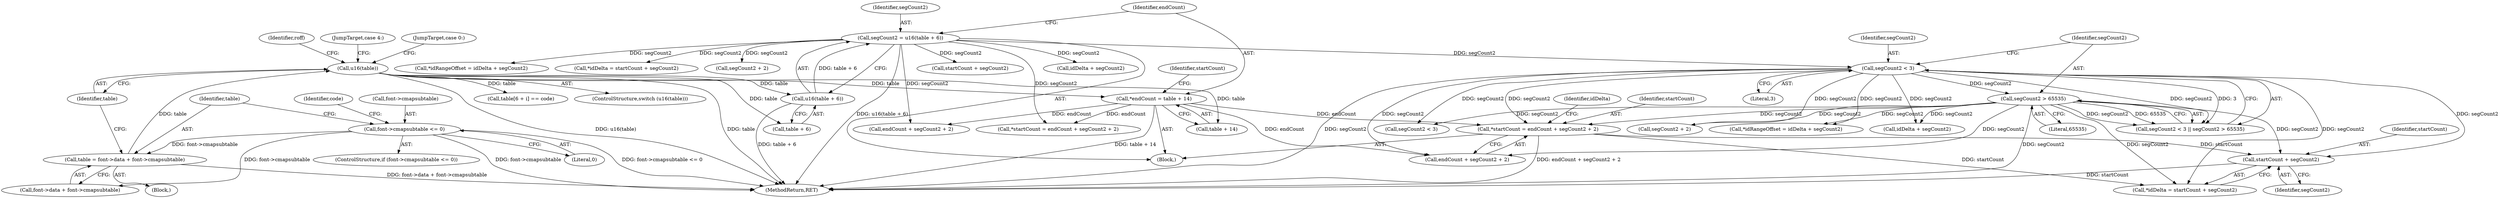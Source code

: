 digraph "0_ghostscript_961b10cdd71403072fb99401a45f3bef6ce53626@pointer" {
"1000587" [label="(Call,startCount + segCount2)"];
"1000577" [label="(Call,*startCount = endCount + segCount2 + 2)"];
"1000540" [label="(Call,*endCount = table + 14)"];
"1000482" [label="(Call,u16(table))"];
"1000472" [label="(Call,table = font->data + font->cmapsubtable)"];
"1000465" [label="(Call,font->cmapsubtable <= 0)"];
"1000568" [label="(Call,segCount2 < 3)"];
"1000533" [label="(Call,segCount2 = u16(table + 6))"];
"1000535" [label="(Call,u16(table + 6))"];
"1000571" [label="(Call,segCount2 > 65535)"];
"1000556" [label="(Call,startCount + segCount2)"];
"1000547" [label="(Identifier,startCount)"];
"1000591" [label="(Call,*idRangeOffset = idDelta + segCount2)"];
"1000536" [label="(Call,table + 6)"];
"1000587" [label="(Call,startCount + segCount2)"];
"1000570" [label="(Literal,3)"];
"1000540" [label="(Call,*endCount = table + 14)"];
"1000548" [label="(Call,endCount + segCount2 + 2)"];
"1000577" [label="(Call,*startCount = endCount + segCount2 + 2)"];
"1000586" [label="(Identifier,idDelta)"];
"1000541" [label="(Identifier,endCount)"];
"1000534" [label="(Identifier,segCount2)"];
"1000466" [label="(Call,font->cmapsubtable)"];
"1000878" [label="(MethodReturn,RET)"];
"1000469" [label="(Literal,0)"];
"1000562" [label="(Call,idDelta + segCount2)"];
"1000530" [label="(JumpTarget,case 4:)"];
"1000542" [label="(Call,table + 14)"];
"1000589" [label="(Identifier,segCount2)"];
"1000569" [label="(Identifier,segCount2)"];
"1000471" [label="(Identifier,code)"];
"1000483" [label="(Identifier,table)"];
"1000568" [label="(Call,segCount2 < 3)"];
"1000465" [label="(Call,font->cmapsubtable <= 0)"];
"1000474" [label="(Call,font->data + font->cmapsubtable)"];
"1000560" [label="(Call,*idRangeOffset = idDelta + segCount2)"];
"1000585" [label="(Call,*idDelta = startCount + segCount2)"];
"1000554" [label="(Call,*idDelta = startCount + segCount2)"];
"1000519" [label="(Call,table[6 + i] == code)"];
"1000572" [label="(Identifier,segCount2)"];
"1000473" [label="(Identifier,table)"];
"1000485" [label="(JumpTarget,case 0:)"];
"1000571" [label="(Call,segCount2 > 65535)"];
"1000535" [label="(Call,u16(table + 6))"];
"1000578" [label="(Identifier,startCount)"];
"1000472" [label="(Call,table = font->data + font->cmapsubtable)"];
"1000567" [label="(Call,segCount2 < 3 || segCount2 > 65535)"];
"1000533" [label="(Call,segCount2 = u16(table + 6))"];
"1000464" [label="(ControlStructure,if (font->cmapsubtable <= 0))"];
"1000667" [label="(Identifier,roff)"];
"1000593" [label="(Call,idDelta + segCount2)"];
"1000600" [label="(Call,segCount2 < 3)"];
"1000550" [label="(Call,segCount2 + 2)"];
"1000573" [label="(Literal,65535)"];
"1000531" [label="(Block,)"];
"1000588" [label="(Identifier,startCount)"];
"1000546" [label="(Call,*startCount = endCount + segCount2 + 2)"];
"1000481" [label="(ControlStructure,switch (u16(table)))"];
"1000482" [label="(Call,u16(table))"];
"1000579" [label="(Call,endCount + segCount2 + 2)"];
"1000462" [label="(Block,)"];
"1000581" [label="(Call,segCount2 + 2)"];
"1000587" -> "1000585"  [label="AST: "];
"1000587" -> "1000589"  [label="CFG: "];
"1000588" -> "1000587"  [label="AST: "];
"1000589" -> "1000587"  [label="AST: "];
"1000585" -> "1000587"  [label="CFG: "];
"1000587" -> "1000878"  [label="DDG: startCount"];
"1000577" -> "1000587"  [label="DDG: startCount"];
"1000568" -> "1000587"  [label="DDG: segCount2"];
"1000571" -> "1000587"  [label="DDG: segCount2"];
"1000577" -> "1000531"  [label="AST: "];
"1000577" -> "1000579"  [label="CFG: "];
"1000578" -> "1000577"  [label="AST: "];
"1000579" -> "1000577"  [label="AST: "];
"1000586" -> "1000577"  [label="CFG: "];
"1000577" -> "1000878"  [label="DDG: endCount + segCount2 + 2"];
"1000540" -> "1000577"  [label="DDG: endCount"];
"1000568" -> "1000577"  [label="DDG: segCount2"];
"1000571" -> "1000577"  [label="DDG: segCount2"];
"1000577" -> "1000585"  [label="DDG: startCount"];
"1000540" -> "1000531"  [label="AST: "];
"1000540" -> "1000542"  [label="CFG: "];
"1000541" -> "1000540"  [label="AST: "];
"1000542" -> "1000540"  [label="AST: "];
"1000547" -> "1000540"  [label="CFG: "];
"1000540" -> "1000878"  [label="DDG: table + 14"];
"1000482" -> "1000540"  [label="DDG: table"];
"1000540" -> "1000546"  [label="DDG: endCount"];
"1000540" -> "1000548"  [label="DDG: endCount"];
"1000540" -> "1000579"  [label="DDG: endCount"];
"1000482" -> "1000481"  [label="AST: "];
"1000482" -> "1000483"  [label="CFG: "];
"1000483" -> "1000482"  [label="AST: "];
"1000485" -> "1000482"  [label="CFG: "];
"1000530" -> "1000482"  [label="CFG: "];
"1000667" -> "1000482"  [label="CFG: "];
"1000482" -> "1000878"  [label="DDG: table"];
"1000482" -> "1000878"  [label="DDG: u16(table)"];
"1000472" -> "1000482"  [label="DDG: table"];
"1000482" -> "1000519"  [label="DDG: table"];
"1000482" -> "1000535"  [label="DDG: table"];
"1000482" -> "1000536"  [label="DDG: table"];
"1000482" -> "1000542"  [label="DDG: table"];
"1000472" -> "1000462"  [label="AST: "];
"1000472" -> "1000474"  [label="CFG: "];
"1000473" -> "1000472"  [label="AST: "];
"1000474" -> "1000472"  [label="AST: "];
"1000483" -> "1000472"  [label="CFG: "];
"1000472" -> "1000878"  [label="DDG: font->data + font->cmapsubtable"];
"1000465" -> "1000472"  [label="DDG: font->cmapsubtable"];
"1000465" -> "1000464"  [label="AST: "];
"1000465" -> "1000469"  [label="CFG: "];
"1000466" -> "1000465"  [label="AST: "];
"1000469" -> "1000465"  [label="AST: "];
"1000471" -> "1000465"  [label="CFG: "];
"1000473" -> "1000465"  [label="CFG: "];
"1000465" -> "1000878"  [label="DDG: font->cmapsubtable <= 0"];
"1000465" -> "1000878"  [label="DDG: font->cmapsubtable"];
"1000465" -> "1000474"  [label="DDG: font->cmapsubtable"];
"1000568" -> "1000567"  [label="AST: "];
"1000568" -> "1000570"  [label="CFG: "];
"1000569" -> "1000568"  [label="AST: "];
"1000570" -> "1000568"  [label="AST: "];
"1000572" -> "1000568"  [label="CFG: "];
"1000567" -> "1000568"  [label="CFG: "];
"1000568" -> "1000878"  [label="DDG: segCount2"];
"1000568" -> "1000567"  [label="DDG: segCount2"];
"1000568" -> "1000567"  [label="DDG: 3"];
"1000533" -> "1000568"  [label="DDG: segCount2"];
"1000568" -> "1000571"  [label="DDG: segCount2"];
"1000568" -> "1000579"  [label="DDG: segCount2"];
"1000568" -> "1000581"  [label="DDG: segCount2"];
"1000568" -> "1000585"  [label="DDG: segCount2"];
"1000568" -> "1000591"  [label="DDG: segCount2"];
"1000568" -> "1000593"  [label="DDG: segCount2"];
"1000568" -> "1000600"  [label="DDG: segCount2"];
"1000533" -> "1000531"  [label="AST: "];
"1000533" -> "1000535"  [label="CFG: "];
"1000534" -> "1000533"  [label="AST: "];
"1000535" -> "1000533"  [label="AST: "];
"1000541" -> "1000533"  [label="CFG: "];
"1000533" -> "1000878"  [label="DDG: u16(table + 6)"];
"1000535" -> "1000533"  [label="DDG: table + 6"];
"1000533" -> "1000546"  [label="DDG: segCount2"];
"1000533" -> "1000548"  [label="DDG: segCount2"];
"1000533" -> "1000550"  [label="DDG: segCount2"];
"1000533" -> "1000554"  [label="DDG: segCount2"];
"1000533" -> "1000556"  [label="DDG: segCount2"];
"1000533" -> "1000560"  [label="DDG: segCount2"];
"1000533" -> "1000562"  [label="DDG: segCount2"];
"1000535" -> "1000536"  [label="CFG: "];
"1000536" -> "1000535"  [label="AST: "];
"1000535" -> "1000878"  [label="DDG: table + 6"];
"1000571" -> "1000567"  [label="AST: "];
"1000571" -> "1000573"  [label="CFG: "];
"1000572" -> "1000571"  [label="AST: "];
"1000573" -> "1000571"  [label="AST: "];
"1000567" -> "1000571"  [label="CFG: "];
"1000571" -> "1000878"  [label="DDG: segCount2"];
"1000571" -> "1000567"  [label="DDG: segCount2"];
"1000571" -> "1000567"  [label="DDG: 65535"];
"1000571" -> "1000579"  [label="DDG: segCount2"];
"1000571" -> "1000581"  [label="DDG: segCount2"];
"1000571" -> "1000585"  [label="DDG: segCount2"];
"1000571" -> "1000591"  [label="DDG: segCount2"];
"1000571" -> "1000593"  [label="DDG: segCount2"];
"1000571" -> "1000600"  [label="DDG: segCount2"];
}
